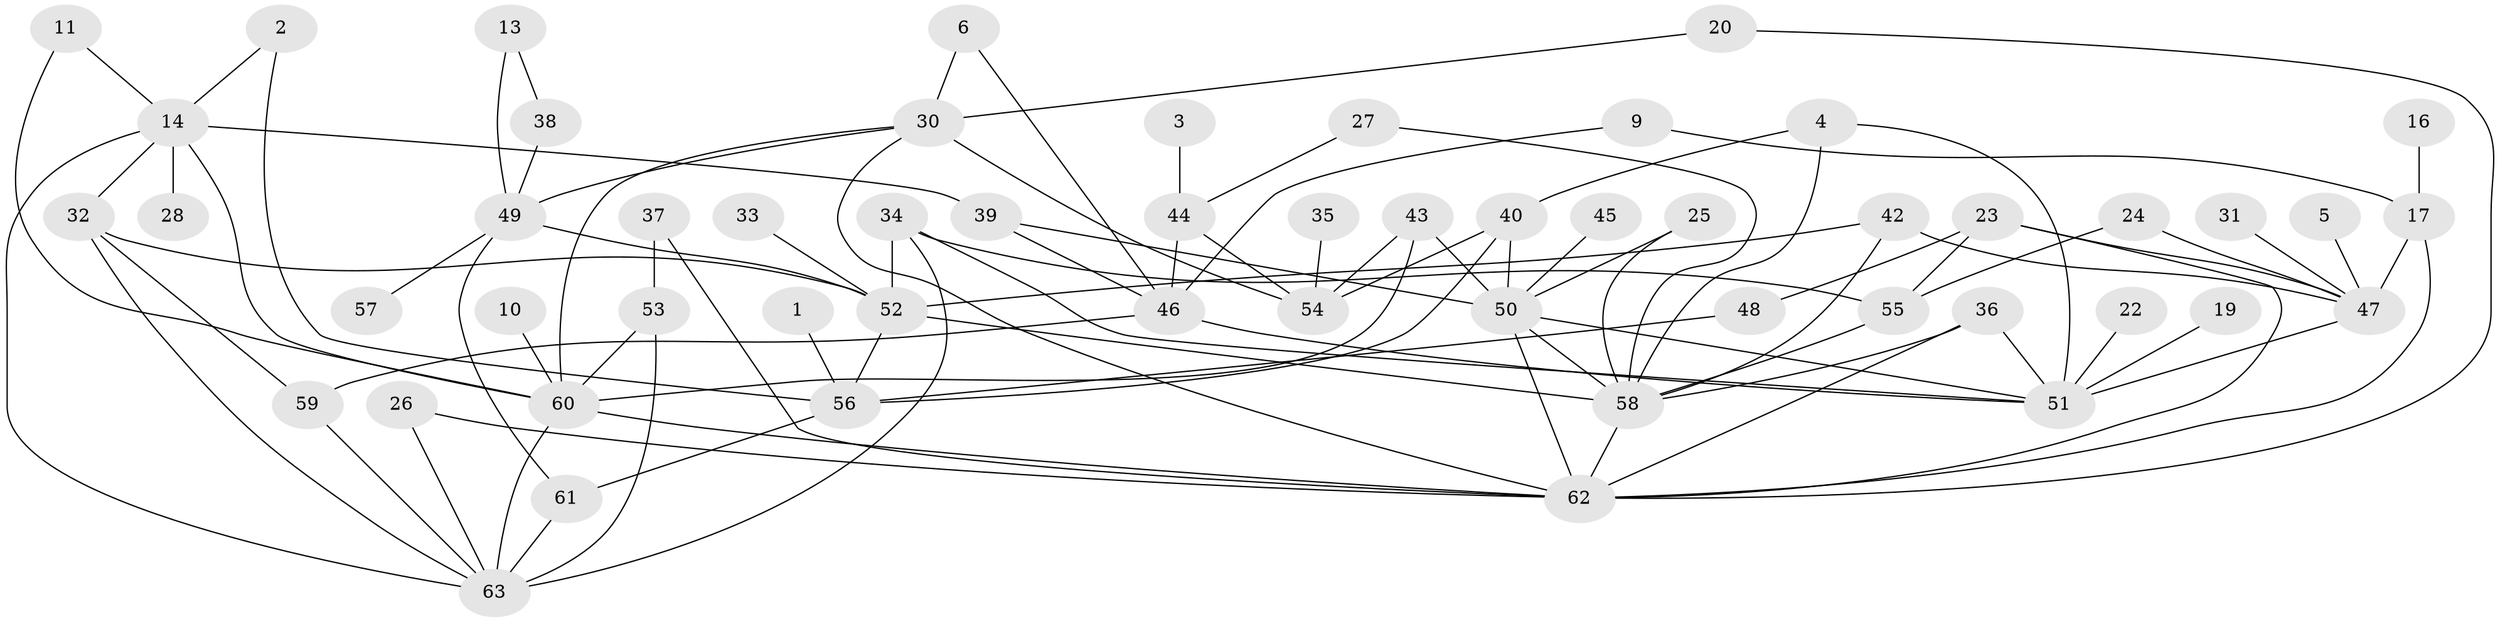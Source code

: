 // original degree distribution, {1: 0.224, 4: 0.152, 3: 0.192, 5: 0.088, 2: 0.256, 6: 0.024, 0: 0.056, 7: 0.008}
// Generated by graph-tools (version 1.1) at 2025/49/03/09/25 03:49:05]
// undirected, 55 vertices, 96 edges
graph export_dot {
graph [start="1"]
  node [color=gray90,style=filled];
  1;
  2;
  3;
  4;
  5;
  6;
  9;
  10;
  11;
  13;
  14;
  16;
  17;
  19;
  20;
  22;
  23;
  24;
  25;
  26;
  27;
  28;
  30;
  31;
  32;
  33;
  34;
  35;
  36;
  37;
  38;
  39;
  40;
  42;
  43;
  44;
  45;
  46;
  47;
  48;
  49;
  50;
  51;
  52;
  53;
  54;
  55;
  56;
  57;
  58;
  59;
  60;
  61;
  62;
  63;
  1 -- 56 [weight=1.0];
  2 -- 14 [weight=1.0];
  2 -- 56 [weight=1.0];
  3 -- 44 [weight=1.0];
  4 -- 40 [weight=1.0];
  4 -- 51 [weight=1.0];
  4 -- 58 [weight=1.0];
  5 -- 47 [weight=1.0];
  6 -- 30 [weight=1.0];
  6 -- 46 [weight=1.0];
  9 -- 17 [weight=1.0];
  9 -- 46 [weight=1.0];
  10 -- 60 [weight=1.0];
  11 -- 14 [weight=1.0];
  11 -- 60 [weight=1.0];
  13 -- 38 [weight=1.0];
  13 -- 49 [weight=1.0];
  14 -- 28 [weight=1.0];
  14 -- 32 [weight=1.0];
  14 -- 39 [weight=1.0];
  14 -- 60 [weight=1.0];
  14 -- 63 [weight=1.0];
  16 -- 17 [weight=1.0];
  17 -- 47 [weight=1.0];
  17 -- 62 [weight=1.0];
  19 -- 51 [weight=1.0];
  20 -- 30 [weight=1.0];
  20 -- 62 [weight=1.0];
  22 -- 51 [weight=1.0];
  23 -- 47 [weight=1.0];
  23 -- 48 [weight=1.0];
  23 -- 55 [weight=1.0];
  23 -- 62 [weight=1.0];
  24 -- 47 [weight=1.0];
  24 -- 55 [weight=1.0];
  25 -- 50 [weight=1.0];
  25 -- 58 [weight=1.0];
  26 -- 62 [weight=1.0];
  26 -- 63 [weight=1.0];
  27 -- 44 [weight=1.0];
  27 -- 58 [weight=1.0];
  30 -- 49 [weight=1.0];
  30 -- 54 [weight=1.0];
  30 -- 60 [weight=1.0];
  30 -- 62 [weight=1.0];
  31 -- 47 [weight=1.0];
  32 -- 52 [weight=1.0];
  32 -- 59 [weight=1.0];
  32 -- 63 [weight=1.0];
  33 -- 52 [weight=1.0];
  34 -- 51 [weight=1.0];
  34 -- 52 [weight=1.0];
  34 -- 55 [weight=1.0];
  34 -- 63 [weight=1.0];
  35 -- 54 [weight=1.0];
  36 -- 51 [weight=1.0];
  36 -- 58 [weight=1.0];
  36 -- 62 [weight=1.0];
  37 -- 53 [weight=1.0];
  37 -- 62 [weight=1.0];
  38 -- 49 [weight=1.0];
  39 -- 46 [weight=1.0];
  39 -- 50 [weight=1.0];
  40 -- 50 [weight=1.0];
  40 -- 54 [weight=1.0];
  40 -- 56 [weight=1.0];
  42 -- 47 [weight=1.0];
  42 -- 52 [weight=1.0];
  42 -- 58 [weight=1.0];
  43 -- 50 [weight=1.0];
  43 -- 54 [weight=1.0];
  43 -- 60 [weight=1.0];
  44 -- 46 [weight=1.0];
  44 -- 54 [weight=1.0];
  45 -- 50 [weight=1.0];
  46 -- 51 [weight=1.0];
  46 -- 59 [weight=1.0];
  47 -- 51 [weight=1.0];
  48 -- 56 [weight=1.0];
  49 -- 52 [weight=2.0];
  49 -- 57 [weight=1.0];
  49 -- 61 [weight=1.0];
  50 -- 51 [weight=1.0];
  50 -- 58 [weight=1.0];
  50 -- 62 [weight=1.0];
  52 -- 56 [weight=1.0];
  52 -- 58 [weight=1.0];
  53 -- 60 [weight=1.0];
  53 -- 63 [weight=2.0];
  55 -- 58 [weight=1.0];
  56 -- 61 [weight=1.0];
  58 -- 62 [weight=1.0];
  59 -- 63 [weight=1.0];
  60 -- 62 [weight=1.0];
  60 -- 63 [weight=1.0];
  61 -- 63 [weight=1.0];
}

